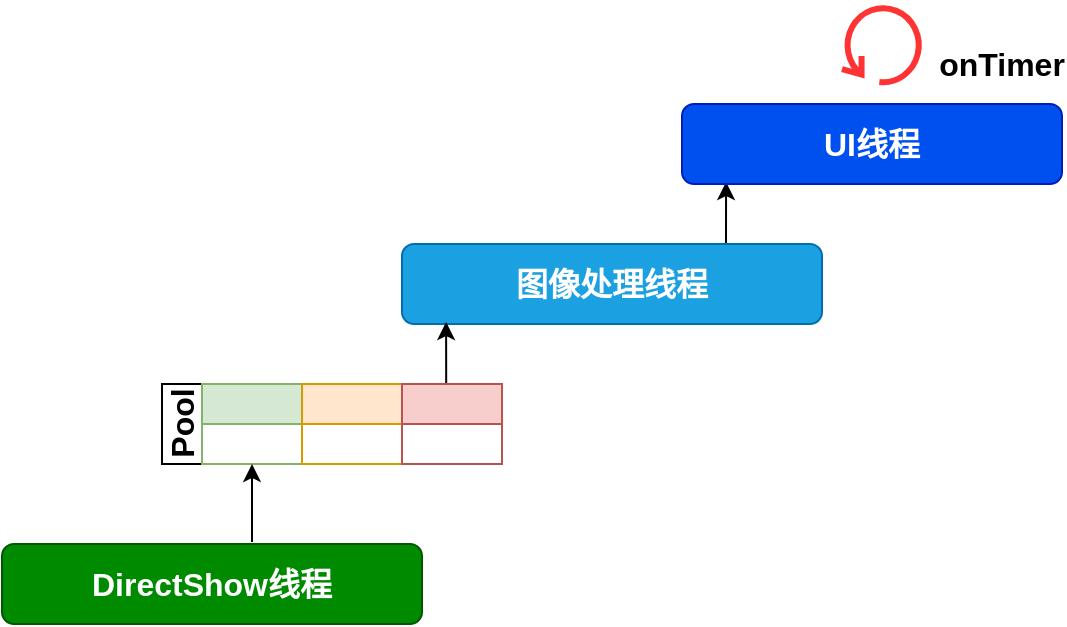 <mxfile pages="1" version="11.2.3" type="github"><diagram id="ah7qYAE3H5a4lR_SjMSb" name="Page-1"><mxGraphModel dx="1422" dy="764" grid="1" gridSize="10" guides="1" tooltips="1" connect="1" arrows="1" fold="1" page="1" pageScale="1" pageWidth="827" pageHeight="1169" math="0" shadow="0"><root><mxCell id="0"/><mxCell id="1" parent="0"/><mxCell id="r9hKYXkoTYnEkIUh1RgP-1" value="DirectShow线程" style="rounded=1;whiteSpace=wrap;html=1;fillColor=#008a00;strokeColor=#005700;fontSize=16;fontStyle=1;fontColor=#ffffff;" vertex="1" parent="1"><mxGeometry x="30" y="340" width="210" height="40" as="geometry"/></mxCell><mxCell id="r9hKYXkoTYnEkIUh1RgP-20" style="edgeStyle=orthogonalEdgeStyle;rounded=0;orthogonalLoop=1;jettySize=auto;html=1;exitX=0.75;exitY=0;exitDx=0;exitDy=0;entryX=0.116;entryY=0.975;entryDx=0;entryDy=0;entryPerimeter=0;fontSize=16;" edge="1" parent="1" source="r9hKYXkoTYnEkIUh1RgP-2" target="r9hKYXkoTYnEkIUh1RgP-3"><mxGeometry relative="1" as="geometry"/></mxCell><mxCell id="r9hKYXkoTYnEkIUh1RgP-2" value="图像处理线程" style="rounded=1;whiteSpace=wrap;html=1;fillColor=#1ba1e2;strokeColor=#006EAF;fontSize=16;fontStyle=1;fontColor=#ffffff;" vertex="1" parent="1"><mxGeometry x="230" y="190" width="210" height="40" as="geometry"/></mxCell><mxCell id="r9hKYXkoTYnEkIUh1RgP-3" value="UI线程" style="rounded=1;whiteSpace=wrap;html=1;fontSize=16;fontStyle=1;fillColor=#0050ef;strokeColor=#001DBC;fontColor=#ffffff;" vertex="1" parent="1"><mxGeometry x="370" y="120" width="190" height="40" as="geometry"/></mxCell><mxCell id="r9hKYXkoTYnEkIUh1RgP-12" value="Pool" style="swimlane;html=1;childLayout=stackLayout;resizeParent=1;resizeParentMax=0;startSize=20;horizontal=0;horizontalStack=1;fontSize=16;" vertex="1" parent="1"><mxGeometry x="110" y="260" width="120" height="40" as="geometry"/></mxCell><mxCell id="r9hKYXkoTYnEkIUh1RgP-13" value="" style="swimlane;html=1;startSize=20;fillColor=#d5e8d4;strokeColor=#82b366;" vertex="1" parent="r9hKYXkoTYnEkIUh1RgP-12"><mxGeometry x="20" width="50" height="40" as="geometry"/></mxCell><mxCell id="r9hKYXkoTYnEkIUh1RgP-14" value="" style="swimlane;html=1;startSize=20;fillColor=#ffe6cc;strokeColor=#d79b00;" vertex="1" parent="r9hKYXkoTYnEkIUh1RgP-12"><mxGeometry x="70" width="50" height="40" as="geometry"/></mxCell><mxCell id="r9hKYXkoTYnEkIUh1RgP-19" style="edgeStyle=orthogonalEdgeStyle;rounded=0;orthogonalLoop=1;jettySize=auto;html=1;exitX=0.5;exitY=0;exitDx=0;exitDy=0;entryX=0.105;entryY=0.975;entryDx=0;entryDy=0;entryPerimeter=0;fontSize=16;" edge="1" parent="1" source="r9hKYXkoTYnEkIUh1RgP-16" target="r9hKYXkoTYnEkIUh1RgP-2"><mxGeometry relative="1" as="geometry"/></mxCell><mxCell id="r9hKYXkoTYnEkIUh1RgP-16" value="" style="swimlane;html=1;startSize=20;fillColor=#f8cecc;strokeColor=#b85450;" vertex="1" parent="1"><mxGeometry x="230" y="260" width="50" height="40" as="geometry"/></mxCell><mxCell id="r9hKYXkoTYnEkIUh1RgP-18" value="" style="endArrow=classic;html=1;fontSize=16;entryX=0.5;entryY=1;entryDx=0;entryDy=0;" edge="1" parent="1" target="r9hKYXkoTYnEkIUh1RgP-13"><mxGeometry width="50" height="50" relative="1" as="geometry"><mxPoint x="155" y="339" as="sourcePoint"/><mxPoint x="220" y="310" as="targetPoint"/></mxGeometry></mxCell><mxCell id="r9hKYXkoTYnEkIUh1RgP-21" value="" style="shape=mxgraph.bpmn.loop;html=1;outlineConnect=0;fontSize=16;strokeWidth=3;strokeColor=#FF3333;" vertex="1" parent="1"><mxGeometry x="450" y="70" width="40" height="40" as="geometry"/></mxCell><mxCell id="r9hKYXkoTYnEkIUh1RgP-22" value="onTimer" style="text;html=1;strokeColor=none;fillColor=none;align=center;verticalAlign=middle;whiteSpace=wrap;rounded=0;fontSize=16;fontStyle=1" vertex="1" parent="1"><mxGeometry x="510" y="90" width="40" height="20" as="geometry"/></mxCell></root></mxGraphModel></diagram></mxfile>